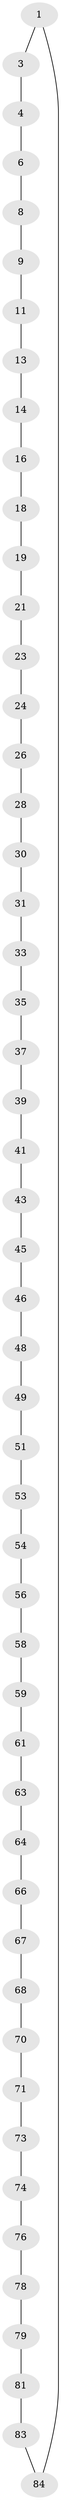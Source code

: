 // Generated by graph-tools (version 1.1) at 2025/24/03/03/25 07:24:22]
// undirected, 51 vertices, 51 edges
graph export_dot {
graph [start="1"]
  node [color=gray90,style=filled];
  1 [super="+2"];
  3;
  4 [super="+5"];
  6 [super="+7"];
  8;
  9 [super="+10"];
  11 [super="+12"];
  13;
  14 [super="+15"];
  16 [super="+17"];
  18;
  19 [super="+20"];
  21 [super="+22"];
  23;
  24 [super="+25"];
  26 [super="+27"];
  28 [super="+29"];
  30;
  31 [super="+32"];
  33 [super="+34"];
  35 [super="+36"];
  37 [super="+38"];
  39 [super="+40"];
  41 [super="+42"];
  43 [super="+44"];
  45;
  46 [super="+47"];
  48;
  49 [super="+50"];
  51 [super="+52"];
  53;
  54 [super="+55"];
  56 [super="+57"];
  58;
  59 [super="+60"];
  61 [super="+62"];
  63;
  64 [super="+65"];
  66;
  67;
  68 [super="+69"];
  70;
  71 [super="+72"];
  73;
  74 [super="+75"];
  76 [super="+77"];
  78;
  79 [super="+80"];
  81 [super="+82"];
  83;
  84;
  1 -- 84;
  1 -- 3;
  3 -- 4;
  4 -- 6;
  6 -- 8;
  8 -- 9;
  9 -- 11;
  11 -- 13;
  13 -- 14;
  14 -- 16;
  16 -- 18;
  18 -- 19;
  19 -- 21;
  21 -- 23;
  23 -- 24;
  24 -- 26;
  26 -- 28;
  28 -- 30;
  30 -- 31;
  31 -- 33;
  33 -- 35;
  35 -- 37;
  37 -- 39;
  39 -- 41;
  41 -- 43;
  43 -- 45;
  45 -- 46;
  46 -- 48;
  48 -- 49;
  49 -- 51;
  51 -- 53;
  53 -- 54;
  54 -- 56;
  56 -- 58;
  58 -- 59;
  59 -- 61;
  61 -- 63;
  63 -- 64;
  64 -- 66;
  66 -- 67;
  67 -- 68;
  68 -- 70;
  70 -- 71;
  71 -- 73;
  73 -- 74;
  74 -- 76;
  76 -- 78;
  78 -- 79;
  79 -- 81;
  81 -- 83;
  83 -- 84;
}
